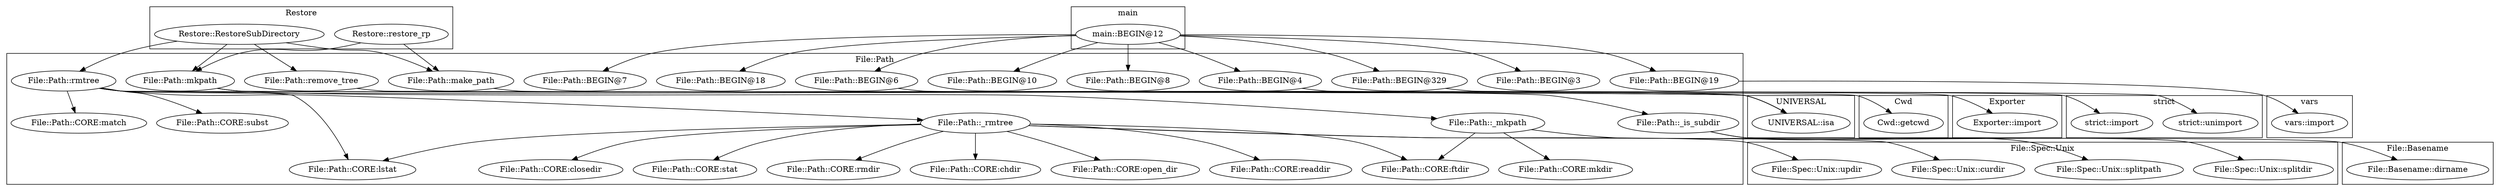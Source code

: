 digraph {
graph [overlap=false]
subgraph cluster_UNIVERSAL {
	label="UNIVERSAL";
	"UNIVERSAL::isa";
}
subgraph cluster_File_Spec_Unix {
	label="File::Spec::Unix";
	"File::Spec::Unix::curdir";
	"File::Spec::Unix::splitdir";
	"File::Spec::Unix::splitpath";
	"File::Spec::Unix::updir";
}
subgraph cluster_Restore {
	label="Restore";
	"Restore::restore_rp";
	"Restore::RestoreSubDirectory";
}
subgraph cluster_File_Path {
	label="File::Path";
	"File::Path::rmtree";
	"File::Path::CORE:closedir";
	"File::Path::CORE:lstat";
	"File::Path::BEGIN@6";
	"File::Path::BEGIN@8";
	"File::Path::CORE:stat";
	"File::Path::_is_subdir";
	"File::Path::BEGIN@10";
	"File::Path::_mkpath";
	"File::Path::BEGIN@4";
	"File::Path::BEGIN@18";
	"File::Path::remove_tree";
	"File::Path::CORE:mkdir";
	"File::Path::CORE:rmdir";
	"File::Path::BEGIN@7";
	"File::Path::CORE:chdir";
	"File::Path::CORE:open_dir";
	"File::Path::CORE:ftdir";
	"File::Path::BEGIN@19";
	"File::Path::make_path";
	"File::Path::CORE:match";
	"File::Path::CORE:readdir";
	"File::Path::BEGIN@3";
	"File::Path::mkpath";
	"File::Path::_rmtree";
	"File::Path::CORE:subst";
	"File::Path::BEGIN@329";
}
subgraph cluster_vars {
	label="vars";
	"vars::import";
}
subgraph cluster_Exporter {
	label="Exporter";
	"Exporter::import";
}
subgraph cluster_main {
	label="main";
	"main::BEGIN@12";
}
subgraph cluster_strict {
	label="strict";
	"strict::import";
	"strict::unimport";
}
subgraph cluster_File_Basename {
	label="File::Basename";
	"File::Basename::dirname";
}
subgraph cluster_Cwd {
	label="Cwd";
	"Cwd::getcwd";
}
"main::BEGIN@12" -> "File::Path::BEGIN@6";
"File::Path::rmtree" -> "File::Path::CORE:lstat";
"File::Path::_rmtree" -> "File::Path::CORE:lstat";
"main::BEGIN@12" -> "File::Path::BEGIN@4";
"File::Path::_mkpath" -> "File::Basename::dirname";
"File::Path::_rmtree" -> "File::Spec::Unix::updir";
"File::Path::BEGIN@6" -> "Exporter::import";
"File::Path::rmtree" -> "File::Path::CORE:subst";
"File::Path::_rmtree" -> "File::Path::CORE:closedir";
"File::Path::BEGIN@329" -> "strict::unimport";
"main::BEGIN@12" -> "File::Path::BEGIN@10";
"File::Path::rmtree" -> "UNIVERSAL::isa";
"File::Path::mkpath" -> "UNIVERSAL::isa";
"File::Path::make_path" -> "UNIVERSAL::isa";
"File::Path::remove_tree" -> "UNIVERSAL::isa";
"File::Path::_is_subdir" -> "File::Spec::Unix::splitpath";
"File::Path::_rmtree" -> "File::Path::CORE:rmdir";
"main::BEGIN@12" -> "File::Path::BEGIN@7";
"File::Path::_mkpath" -> "File::Path::CORE:ftdir";
"File::Path::_rmtree" -> "File::Path::CORE:ftdir";
"Restore::restore_rp" -> "File::Path::make_path";
"Restore::RestoreSubDirectory" -> "File::Path::make_path";
"File::Path::rmtree" -> "File::Path::CORE:match";
"File::Path::_rmtree" -> "File::Path::CORE:readdir";
"Restore::restore_rp" -> "File::Path::mkpath";
"Restore::RestoreSubDirectory" -> "File::Path::mkpath";
"main::BEGIN@12" -> "File::Path::BEGIN@329";
"main::BEGIN@12" -> "File::Path::BEGIN@8";
"File::Path::rmtree" -> "File::Path::_is_subdir";
"File::Path::mkpath" -> "File::Path::_mkpath";
"Restore::RestoreSubDirectory" -> "File::Path::remove_tree";
"File::Path::_mkpath" -> "File::Path::CORE:mkdir";
"File::Path::_rmtree" -> "File::Spec::Unix::curdir";
"File::Path::BEGIN@19" -> "vars::import";
"File::Path::rmtree" -> "Cwd::getcwd";
"main::BEGIN@12" -> "File::Path::BEGIN@3";
"Restore::RestoreSubDirectory" -> "File::Path::rmtree";
"File::Path::_rmtree" -> "File::Path::CORE:stat";
"File::Path::_is_subdir" -> "File::Spec::Unix::splitdir";
"main::BEGIN@12" -> "File::Path::BEGIN@18";
"File::Path::_rmtree" -> "File::Path::CORE:open_dir";
"File::Path::_rmtree" -> "File::Path::CORE:chdir";
"main::BEGIN@12" -> "File::Path::BEGIN@19";
"File::Path::BEGIN@4" -> "strict::import";
"File::Path::rmtree" -> "File::Path::_rmtree";
}
